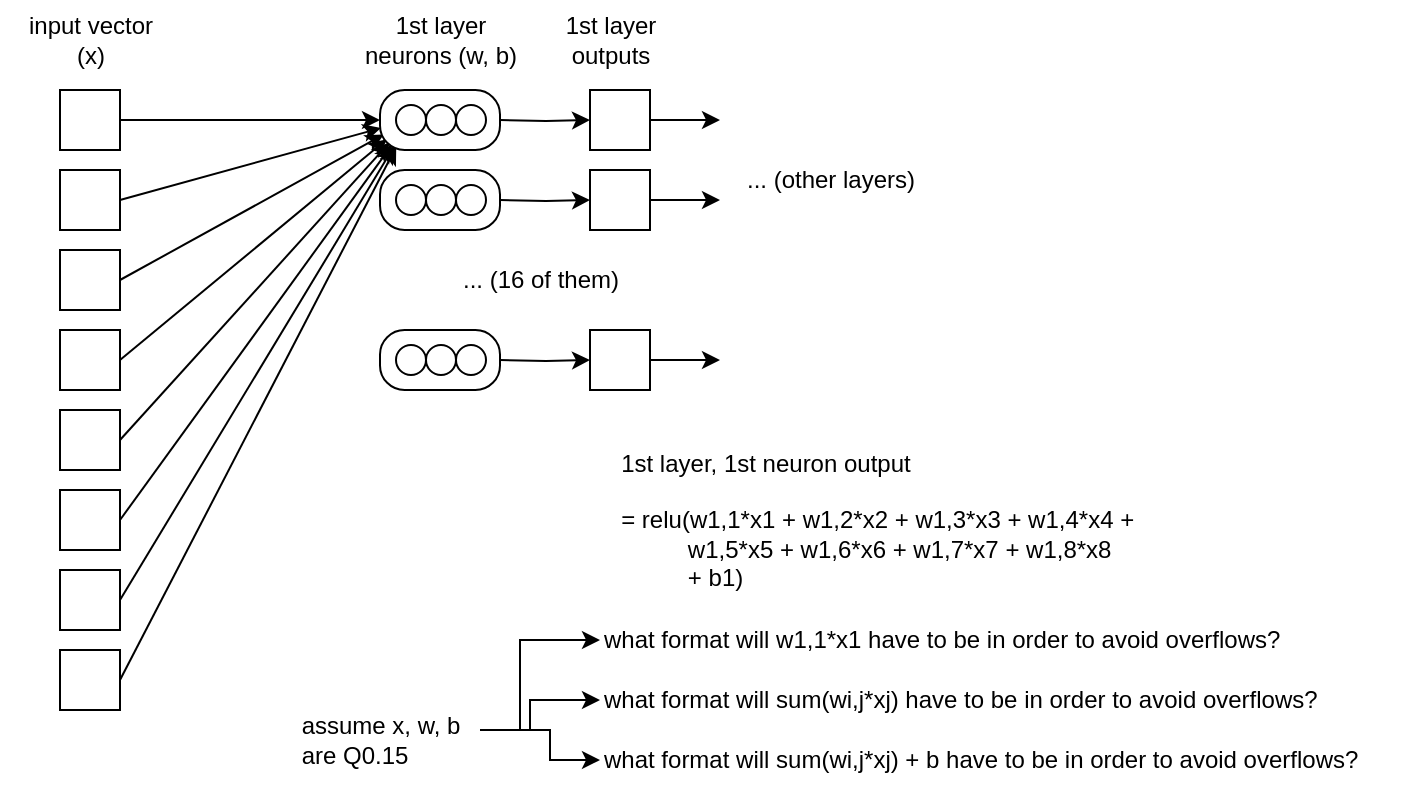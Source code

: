 <mxfile version="22.1.18" type="device" pages="2">
  <diagram name="q1" id="xLVBqxpo6Yhvd9dL6J9N">
    <mxGraphModel dx="1360" dy="843" grid="0" gridSize="10" guides="1" tooltips="1" connect="1" arrows="1" fold="1" page="1" pageScale="1" pageWidth="1100" pageHeight="850" math="0" shadow="0">
      <root>
        <mxCell id="0" />
        <mxCell id="1" parent="0" />
        <mxCell id="NQr3CIc_PuA0LgyqTma1-60" value="" style="edgeStyle=orthogonalEdgeStyle;rounded=0;orthogonalLoop=1;jettySize=auto;html=1;" parent="1" target="NQr3CIc_PuA0LgyqTma1-52" edge="1">
          <mxGeometry relative="1" as="geometry">
            <mxPoint x="470" y="265" as="sourcePoint" />
          </mxGeometry>
        </mxCell>
        <mxCell id="NQr3CIc_PuA0LgyqTma1-42" value="" style="whiteSpace=wrap;html=1;aspect=fixed;" parent="1" vertex="1">
          <mxGeometry x="250" y="250" width="30" height="30" as="geometry" />
        </mxCell>
        <mxCell id="NQr3CIc_PuA0LgyqTma1-43" value="" style="whiteSpace=wrap;html=1;aspect=fixed;" parent="1" vertex="1">
          <mxGeometry x="250" y="290" width="30" height="30" as="geometry" />
        </mxCell>
        <mxCell id="NQr3CIc_PuA0LgyqTma1-44" value="" style="whiteSpace=wrap;html=1;aspect=fixed;" parent="1" vertex="1">
          <mxGeometry x="250" y="330" width="30" height="30" as="geometry" />
        </mxCell>
        <mxCell id="NQr3CIc_PuA0LgyqTma1-45" value="" style="whiteSpace=wrap;html=1;aspect=fixed;" parent="1" vertex="1">
          <mxGeometry x="250" y="370" width="30" height="30" as="geometry" />
        </mxCell>
        <mxCell id="NQr3CIc_PuA0LgyqTma1-46" value="" style="whiteSpace=wrap;html=1;aspect=fixed;" parent="1" vertex="1">
          <mxGeometry x="250" y="410" width="30" height="30" as="geometry" />
        </mxCell>
        <mxCell id="NQr3CIc_PuA0LgyqTma1-47" value="" style="whiteSpace=wrap;html=1;aspect=fixed;" parent="1" vertex="1">
          <mxGeometry x="250" y="450" width="30" height="30" as="geometry" />
        </mxCell>
        <mxCell id="NQr3CIc_PuA0LgyqTma1-48" value="" style="whiteSpace=wrap;html=1;aspect=fixed;" parent="1" vertex="1">
          <mxGeometry x="250" y="490" width="30" height="30" as="geometry" />
        </mxCell>
        <mxCell id="NQr3CIc_PuA0LgyqTma1-49" value="" style="whiteSpace=wrap;html=1;aspect=fixed;" parent="1" vertex="1">
          <mxGeometry x="250" y="530" width="30" height="30" as="geometry" />
        </mxCell>
        <mxCell id="NQr3CIc_PuA0LgyqTma1-50" value="input vector&lt;br&gt;(x)" style="text;html=1;align=center;verticalAlign=middle;resizable=0;points=[];autosize=1;strokeColor=none;fillColor=none;" parent="1" vertex="1">
          <mxGeometry x="220" y="205" width="90" height="40" as="geometry" />
        </mxCell>
        <mxCell id="NQr3CIc_PuA0LgyqTma1-51" value="1st layer&lt;br&gt;neurons (w, b)" style="text;html=1;align=center;verticalAlign=middle;resizable=0;points=[];autosize=1;strokeColor=none;fillColor=none;" parent="1" vertex="1">
          <mxGeometry x="390" y="205" width="100" height="40" as="geometry" />
        </mxCell>
        <mxCell id="NQr3CIc_PuA0LgyqTma1-125" value="" style="edgeStyle=orthogonalEdgeStyle;rounded=0;orthogonalLoop=1;jettySize=auto;html=1;" parent="1" source="NQr3CIc_PuA0LgyqTma1-52" edge="1">
          <mxGeometry relative="1" as="geometry">
            <mxPoint x="580" y="265" as="targetPoint" />
          </mxGeometry>
        </mxCell>
        <mxCell id="NQr3CIc_PuA0LgyqTma1-52" value="" style="whiteSpace=wrap;html=1;aspect=fixed;" parent="1" vertex="1">
          <mxGeometry x="515" y="250" width="30" height="30" as="geometry" />
        </mxCell>
        <mxCell id="NQr3CIc_PuA0LgyqTma1-61" value="1st layer&lt;br&gt;outputs" style="text;html=1;align=center;verticalAlign=middle;resizable=0;points=[];autosize=1;strokeColor=none;fillColor=none;" parent="1" vertex="1">
          <mxGeometry x="490" y="205" width="70" height="40" as="geometry" />
        </mxCell>
        <mxCell id="NQr3CIc_PuA0LgyqTma1-62" value="" style="edgeStyle=orthogonalEdgeStyle;rounded=0;orthogonalLoop=1;jettySize=auto;html=1;" parent="1" target="NQr3CIc_PuA0LgyqTma1-64" edge="1">
          <mxGeometry relative="1" as="geometry">
            <mxPoint x="470" y="305" as="sourcePoint" />
          </mxGeometry>
        </mxCell>
        <mxCell id="NQr3CIc_PuA0LgyqTma1-64" value="" style="whiteSpace=wrap;html=1;aspect=fixed;" parent="1" vertex="1">
          <mxGeometry x="515" y="290" width="30" height="30" as="geometry" />
        </mxCell>
        <mxCell id="NQr3CIc_PuA0LgyqTma1-107" value="" style="endArrow=classic;html=1;rounded=0;exitX=1;exitY=0.5;exitDx=0;exitDy=0;" parent="1" source="NQr3CIc_PuA0LgyqTma1-42" edge="1">
          <mxGeometry width="50" height="50" relative="1" as="geometry">
            <mxPoint x="400" y="340" as="sourcePoint" />
            <mxPoint x="410" y="265" as="targetPoint" />
          </mxGeometry>
        </mxCell>
        <mxCell id="NQr3CIc_PuA0LgyqTma1-108" value="" style="endArrow=classic;html=1;rounded=0;exitX=1;exitY=0.5;exitDx=0;exitDy=0;" parent="1" source="NQr3CIc_PuA0LgyqTma1-43" edge="1">
          <mxGeometry width="50" height="50" relative="1" as="geometry">
            <mxPoint x="290" y="260" as="sourcePoint" />
            <mxPoint x="410.543" y="269.0" as="targetPoint" />
          </mxGeometry>
        </mxCell>
        <mxCell id="NQr3CIc_PuA0LgyqTma1-109" value="" style="endArrow=classic;html=1;rounded=0;exitX=1;exitY=0.5;exitDx=0;exitDy=0;" parent="1" source="NQr3CIc_PuA0LgyqTma1-44" edge="1">
          <mxGeometry width="50" height="50" relative="1" as="geometry">
            <mxPoint x="287" y="300" as="sourcePoint" />
            <mxPoint x="411.875" y="272.263" as="targetPoint" />
          </mxGeometry>
        </mxCell>
        <mxCell id="NQr3CIc_PuA0LgyqTma1-111" value="" style="endArrow=classic;html=1;rounded=0;exitX=1;exitY=0.5;exitDx=0;exitDy=0;" parent="1" source="NQr3CIc_PuA0LgyqTma1-45" edge="1">
          <mxGeometry width="50" height="50" relative="1" as="geometry">
            <mxPoint x="290" y="355" as="sourcePoint" />
            <mxPoint x="413.458" y="274.58" as="targetPoint" />
          </mxGeometry>
        </mxCell>
        <mxCell id="NQr3CIc_PuA0LgyqTma1-113" value="" style="edgeStyle=orthogonalEdgeStyle;rounded=0;orthogonalLoop=1;jettySize=auto;html=1;" parent="1" target="NQr3CIc_PuA0LgyqTma1-115" edge="1">
          <mxGeometry relative="1" as="geometry">
            <mxPoint x="470" y="385" as="sourcePoint" />
          </mxGeometry>
        </mxCell>
        <mxCell id="NQr3CIc_PuA0LgyqTma1-115" value="" style="whiteSpace=wrap;html=1;aspect=fixed;" parent="1" vertex="1">
          <mxGeometry x="515" y="370" width="30" height="30" as="geometry" />
        </mxCell>
        <mxCell id="NQr3CIc_PuA0LgyqTma1-116" value="... (16 of them)" style="text;html=1;align=center;verticalAlign=middle;resizable=0;points=[];autosize=1;strokeColor=none;fillColor=none;" parent="1" vertex="1">
          <mxGeometry x="440" y="330" width="100" height="30" as="geometry" />
        </mxCell>
        <mxCell id="NQr3CIc_PuA0LgyqTma1-117" value="" style="endArrow=classic;html=1;rounded=0;exitX=1;exitY=0.5;exitDx=0;exitDy=0;" parent="1" source="NQr3CIc_PuA0LgyqTma1-46" edge="1">
          <mxGeometry width="50" height="50" relative="1" as="geometry">
            <mxPoint x="290" y="395" as="sourcePoint" />
            <mxPoint x="414.944" y="276.13" as="targetPoint" />
          </mxGeometry>
        </mxCell>
        <mxCell id="NQr3CIc_PuA0LgyqTma1-118" value="" style="endArrow=classic;html=1;rounded=0;exitX=1;exitY=0.5;exitDx=0;exitDy=0;" parent="1" source="NQr3CIc_PuA0LgyqTma1-47" edge="1">
          <mxGeometry width="50" height="50" relative="1" as="geometry">
            <mxPoint x="290" y="435" as="sourcePoint" />
            <mxPoint x="416.213" y="277.157" as="targetPoint" />
          </mxGeometry>
        </mxCell>
        <mxCell id="NQr3CIc_PuA0LgyqTma1-119" value="" style="endArrow=classic;html=1;rounded=0;exitX=1;exitY=0.5;exitDx=0;exitDy=0;" parent="1" source="NQr3CIc_PuA0LgyqTma1-48" edge="1">
          <mxGeometry width="50" height="50" relative="1" as="geometry">
            <mxPoint x="290" y="475" as="sourcePoint" />
            <mxPoint x="417.26" y="277.849" as="targetPoint" />
          </mxGeometry>
        </mxCell>
        <mxCell id="NQr3CIc_PuA0LgyqTma1-120" value="" style="endArrow=classic;html=1;rounded=0;exitX=1;exitY=0.5;exitDx=0;exitDy=0;" parent="1" source="NQr3CIc_PuA0LgyqTma1-49" edge="1">
          <mxGeometry width="50" height="50" relative="1" as="geometry">
            <mxPoint x="290" y="515" as="sourcePoint" />
            <mxPoint x="418.118" y="278.328" as="targetPoint" />
          </mxGeometry>
        </mxCell>
        <mxCell id="NQr3CIc_PuA0LgyqTma1-121" value="&lt;div style=&quot;text-align: left;&quot;&gt;&lt;span style=&quot;background-color: initial;&quot;&gt;1st layer, 1st neuron output&lt;/span&gt;&lt;/div&gt;&lt;div style=&quot;text-align: left;&quot;&gt;&lt;span style=&quot;background-color: initial;&quot;&gt;&lt;br&gt;&lt;/span&gt;&lt;/div&gt;&lt;div style=&quot;text-align: left;&quot;&gt;&lt;span style=&quot;background-color: initial;&quot;&gt;= relu(&lt;/span&gt;w1,1*x1 + w1,2*x2 + w1,3*x3 + w1,4*x4 +&amp;nbsp;&lt;/div&gt;&lt;div style=&quot;text-align: left;&quot;&gt;&amp;nbsp; &amp;nbsp; &amp;nbsp; &amp;nbsp; &amp;nbsp; w1,5*x5 + w1,6*x6 + w1,7*x7 + w1,8*x8&lt;/div&gt;&lt;div style=&quot;text-align: left;&quot;&gt;&amp;nbsp; &amp;nbsp; &amp;nbsp; &amp;nbsp; &amp;nbsp; + b1)&lt;/div&gt;" style="text;html=1;align=center;verticalAlign=middle;resizable=0;points=[];autosize=1;strokeColor=none;fillColor=none;" parent="1" vertex="1">
          <mxGeometry x="520" y="420" width="280" height="90" as="geometry" />
        </mxCell>
        <mxCell id="NQr3CIc_PuA0LgyqTma1-126" value="" style="edgeStyle=orthogonalEdgeStyle;rounded=0;orthogonalLoop=1;jettySize=auto;html=1;" parent="1" source="NQr3CIc_PuA0LgyqTma1-64" edge="1">
          <mxGeometry relative="1" as="geometry">
            <mxPoint x="555" y="275" as="sourcePoint" />
            <mxPoint x="580" y="305" as="targetPoint" />
          </mxGeometry>
        </mxCell>
        <mxCell id="NQr3CIc_PuA0LgyqTma1-127" value="" style="edgeStyle=orthogonalEdgeStyle;rounded=0;orthogonalLoop=1;jettySize=auto;html=1;" parent="1" edge="1">
          <mxGeometry relative="1" as="geometry">
            <mxPoint x="545" y="385" as="sourcePoint" />
            <mxPoint x="580" y="385" as="targetPoint" />
          </mxGeometry>
        </mxCell>
        <mxCell id="NQr3CIc_PuA0LgyqTma1-128" value="... (other layers)" style="text;html=1;align=center;verticalAlign=middle;resizable=0;points=[];autosize=1;strokeColor=none;fillColor=none;" parent="1" vertex="1">
          <mxGeometry x="580" y="280" width="110" height="30" as="geometry" />
        </mxCell>
        <mxCell id="NQr3CIc_PuA0LgyqTma1-132" value="" style="edgeStyle=orthogonalEdgeStyle;rounded=0;orthogonalLoop=1;jettySize=auto;html=1;" parent="1" source="NQr3CIc_PuA0LgyqTma1-129" target="NQr3CIc_PuA0LgyqTma1-131" edge="1">
          <mxGeometry relative="1" as="geometry">
            <Array as="points">
              <mxPoint x="480" y="570" />
              <mxPoint x="480" y="525" />
            </Array>
          </mxGeometry>
        </mxCell>
        <mxCell id="NQr3CIc_PuA0LgyqTma1-129" value="&lt;div style=&quot;text-align: left;&quot;&gt;assume x, w, b&lt;/div&gt;&lt;div style=&quot;text-align: left;&quot;&gt;&lt;span style=&quot;background-color: initial;&quot;&gt;are Q0.15&lt;/span&gt;&lt;/div&gt;" style="text;html=1;align=center;verticalAlign=middle;resizable=0;points=[];autosize=1;strokeColor=none;fillColor=none;" parent="1" vertex="1">
          <mxGeometry x="360" y="555" width="100" height="40" as="geometry" />
        </mxCell>
        <mxCell id="NQr3CIc_PuA0LgyqTma1-131" value="&lt;div style=&quot;&quot;&gt;what format will w1,1*x1 have to be in order to avoid overflows?&lt;/div&gt;" style="text;html=1;align=left;verticalAlign=middle;resizable=0;points=[];autosize=1;strokeColor=none;fillColor=none;" parent="1" vertex="1">
          <mxGeometry x="520" y="510" width="360" height="30" as="geometry" />
        </mxCell>
        <mxCell id="NQr3CIc_PuA0LgyqTma1-133" value="&lt;div style=&quot;&quot;&gt;what format will sum(wi,j*xj) have to be in order to avoid overflows?&lt;br&gt;&lt;/div&gt;" style="text;html=1;align=left;verticalAlign=middle;resizable=0;points=[];autosize=1;strokeColor=none;fillColor=none;" parent="1" vertex="1">
          <mxGeometry x="520" y="540" width="380" height="30" as="geometry" />
        </mxCell>
        <mxCell id="NQr3CIc_PuA0LgyqTma1-134" value="" style="edgeStyle=orthogonalEdgeStyle;rounded=0;orthogonalLoop=1;jettySize=auto;html=1;" parent="1" source="NQr3CIc_PuA0LgyqTma1-129" target="NQr3CIc_PuA0LgyqTma1-133" edge="1">
          <mxGeometry relative="1" as="geometry">
            <mxPoint x="470" y="580" as="sourcePoint" />
            <mxPoint x="505" y="535" as="targetPoint" />
            <Array as="points">
              <mxPoint x="485" y="570" />
              <mxPoint x="485" y="555" />
            </Array>
          </mxGeometry>
        </mxCell>
        <mxCell id="NQr3CIc_PuA0LgyqTma1-135" value="&lt;div style=&quot;&quot;&gt;what format will sum(wi,j*xj) + b have to be in order to avoid overflows?&lt;br&gt;&lt;/div&gt;" style="text;html=1;align=left;verticalAlign=middle;resizable=0;points=[];autosize=1;strokeColor=none;fillColor=none;" parent="1" vertex="1">
          <mxGeometry x="520" y="570" width="400" height="30" as="geometry" />
        </mxCell>
        <mxCell id="NQr3CIc_PuA0LgyqTma1-136" value="" style="edgeStyle=orthogonalEdgeStyle;rounded=0;orthogonalLoop=1;jettySize=auto;html=1;" parent="1" source="NQr3CIc_PuA0LgyqTma1-129" target="NQr3CIc_PuA0LgyqTma1-135" edge="1">
          <mxGeometry relative="1" as="geometry">
            <mxPoint x="470" y="580" as="sourcePoint" />
            <mxPoint x="530" y="565" as="targetPoint" />
            <Array as="points">
              <mxPoint x="495" y="570" />
              <mxPoint x="495" y="585" />
            </Array>
          </mxGeometry>
        </mxCell>
        <mxCell id="7BQaS15EFu2DZrhoo4a9-1" value="" style="rounded=1;whiteSpace=wrap;html=1;arcSize=41;" parent="1" vertex="1">
          <mxGeometry x="410" y="250" width="60" height="30" as="geometry" />
        </mxCell>
        <mxCell id="7BQaS15EFu2DZrhoo4a9-3" value="" style="rounded=1;whiteSpace=wrap;html=1;arcSize=41;" parent="1" vertex="1">
          <mxGeometry x="410" y="290" width="60" height="30" as="geometry" />
        </mxCell>
        <mxCell id="7BQaS15EFu2DZrhoo4a9-4" value="" style="rounded=1;whiteSpace=wrap;html=1;arcSize=41;" parent="1" vertex="1">
          <mxGeometry x="410" y="370" width="60" height="30" as="geometry" />
        </mxCell>
        <mxCell id="7BQaS15EFu2DZrhoo4a9-6" value="" style="ellipse;whiteSpace=wrap;html=1;aspect=fixed;" parent="1" vertex="1">
          <mxGeometry x="418" y="257.5" width="15" height="15" as="geometry" />
        </mxCell>
        <mxCell id="7BQaS15EFu2DZrhoo4a9-7" value="" style="ellipse;whiteSpace=wrap;html=1;aspect=fixed;" parent="1" vertex="1">
          <mxGeometry x="433" y="257.5" width="15" height="15" as="geometry" />
        </mxCell>
        <mxCell id="7BQaS15EFu2DZrhoo4a9-8" value="" style="ellipse;whiteSpace=wrap;html=1;aspect=fixed;" parent="1" vertex="1">
          <mxGeometry x="448" y="257.5" width="15" height="15" as="geometry" />
        </mxCell>
        <mxCell id="7BQaS15EFu2DZrhoo4a9-9" value="" style="ellipse;whiteSpace=wrap;html=1;aspect=fixed;" parent="1" vertex="1">
          <mxGeometry x="418" y="297.5" width="15" height="15" as="geometry" />
        </mxCell>
        <mxCell id="7BQaS15EFu2DZrhoo4a9-10" value="" style="ellipse;whiteSpace=wrap;html=1;aspect=fixed;" parent="1" vertex="1">
          <mxGeometry x="433" y="297.5" width="15" height="15" as="geometry" />
        </mxCell>
        <mxCell id="7BQaS15EFu2DZrhoo4a9-11" value="" style="ellipse;whiteSpace=wrap;html=1;aspect=fixed;" parent="1" vertex="1">
          <mxGeometry x="448" y="297.5" width="15" height="15" as="geometry" />
        </mxCell>
        <mxCell id="7BQaS15EFu2DZrhoo4a9-12" value="" style="ellipse;whiteSpace=wrap;html=1;aspect=fixed;" parent="1" vertex="1">
          <mxGeometry x="418" y="377.5" width="15" height="15" as="geometry" />
        </mxCell>
        <mxCell id="7BQaS15EFu2DZrhoo4a9-13" value="" style="ellipse;whiteSpace=wrap;html=1;aspect=fixed;" parent="1" vertex="1">
          <mxGeometry x="433" y="377.5" width="15" height="15" as="geometry" />
        </mxCell>
        <mxCell id="7BQaS15EFu2DZrhoo4a9-14" value="" style="ellipse;whiteSpace=wrap;html=1;aspect=fixed;" parent="1" vertex="1">
          <mxGeometry x="448" y="377.5" width="15" height="15" as="geometry" />
        </mxCell>
      </root>
    </mxGraphModel>
  </diagram>
  <diagram name="q2" id="axJGNmUU6jmmEzin06YT">
    <mxGraphModel dx="484" dy="307" grid="1" gridSize="10" guides="1" tooltips="1" connect="1" arrows="1" fold="1" page="1" pageScale="1" pageWidth="1100" pageHeight="850" math="0" shadow="0">
      <root>
        <mxCell id="wwhZFjZK1UArD3TWx2FF-0" />
        <mxCell id="wwhZFjZK1UArD3TWx2FF-1" parent="wwhZFjZK1UArD3TWx2FF-0" />
        <mxCell id="6jxnGHSxSj0i_U1W97ei-6" value="" style="rounded=1;whiteSpace=wrap;html=1;" vertex="1" parent="wwhZFjZK1UArD3TWx2FF-1">
          <mxGeometry x="134" y="367" width="310" height="60" as="geometry" />
        </mxCell>
        <mxCell id="6jxnGHSxSj0i_U1W97ei-5" value="" style="rounded=1;whiteSpace=wrap;html=1;" vertex="1" parent="wwhZFjZK1UArD3TWx2FF-1">
          <mxGeometry x="136" y="369" width="310" height="60" as="geometry" />
        </mxCell>
        <mxCell id="6jxnGHSxSj0i_U1W97ei-4" value="" style="rounded=1;whiteSpace=wrap;html=1;" vertex="1" parent="wwhZFjZK1UArD3TWx2FF-1">
          <mxGeometry x="138" y="371" width="310" height="60" as="geometry" />
        </mxCell>
        <mxCell id="c2ykuaBRqRAioNoeGzRU-6" value="" style="rounded=1;whiteSpace=wrap;html=1;" parent="wwhZFjZK1UArD3TWx2FF-1" vertex="1">
          <mxGeometry x="140" y="373" width="310" height="60" as="geometry" />
        </mxCell>
        <mxCell id="wwhZFjZK1UArD3TWx2FF-2" value="" style="edgeStyle=orthogonalEdgeStyle;rounded=0;orthogonalLoop=1;jettySize=auto;html=1;" parent="wwhZFjZK1UArD3TWx2FF-1" source="wwhZFjZK1UArD3TWx2FF-3" target="0Pj5AwXRfMtfnKoRBIHU-14" edge="1">
          <mxGeometry relative="1" as="geometry">
            <mxPoint x="255" y="405" as="targetPoint" />
          </mxGeometry>
        </mxCell>
        <mxCell id="wwhZFjZK1UArD3TWx2FF-3" value="*w" style="ellipse;whiteSpace=wrap;html=1;aspect=fixed;" parent="wwhZFjZK1UArD3TWx2FF-1" vertex="1">
          <mxGeometry x="160" y="390" width="30" height="30" as="geometry" />
        </mxCell>
        <mxCell id="wwhZFjZK1UArD3TWx2FF-4" value="&lt;font style=&quot;font-size: 8px;&quot;&gt;Q0.15&lt;/font&gt;" style="whiteSpace=wrap;html=1;aspect=fixed;" parent="wwhZFjZK1UArD3TWx2FF-1" vertex="1">
          <mxGeometry x="30" y="384" width="30" height="30" as="geometry" />
        </mxCell>
        <mxCell id="wwhZFjZK1UArD3TWx2FF-12" value="input" style="text;html=1;align=center;verticalAlign=middle;resizable=0;points=[];autosize=1;strokeColor=none;fillColor=none;" parent="wwhZFjZK1UArD3TWx2FF-1" vertex="1">
          <mxGeometry x="20" y="354" width="50" height="30" as="geometry" />
        </mxCell>
        <mxCell id="0Pj5AwXRfMtfnKoRBIHU-7" value="&lt;font style=&quot;font-size: 8px;&quot;&gt;Q0.15&lt;/font&gt;" style="whiteSpace=wrap;html=1;aspect=fixed;" parent="wwhZFjZK1UArD3TWx2FF-1" vertex="1">
          <mxGeometry x="32" y="386" width="30" height="30" as="geometry" />
        </mxCell>
        <mxCell id="0Pj5AwXRfMtfnKoRBIHU-8" value="&lt;font style=&quot;font-size: 8px;&quot;&gt;Q0.15&lt;/font&gt;" style="whiteSpace=wrap;html=1;aspect=fixed;" parent="wwhZFjZK1UArD3TWx2FF-1" vertex="1">
          <mxGeometry x="34" y="388" width="30" height="30" as="geometry" />
        </mxCell>
        <mxCell id="c2ykuaBRqRAioNoeGzRU-2" value="" style="edgeStyle=orthogonalEdgeStyle;rounded=0;orthogonalLoop=1;jettySize=auto;html=1;" parent="wwhZFjZK1UArD3TWx2FF-1" source="6jxnGHSxSj0i_U1W97ei-0" target="c2ykuaBRqRAioNoeGzRU-1" edge="1">
          <mxGeometry relative="1" as="geometry" />
        </mxCell>
        <mxCell id="0Pj5AwXRfMtfnKoRBIHU-14" value="Σw*x" style="ellipse;whiteSpace=wrap;html=1;aspect=fixed;" parent="wwhZFjZK1UArD3TWx2FF-1" vertex="1">
          <mxGeometry x="230" y="385" width="40" height="40" as="geometry" />
        </mxCell>
        <mxCell id="c2ykuaBRqRAioNoeGzRU-1" value="+b" style="ellipse;whiteSpace=wrap;html=1;aspect=fixed;" parent="wwhZFjZK1UArD3TWx2FF-1" vertex="1">
          <mxGeometry x="333" y="390" width="30" height="30" as="geometry" />
        </mxCell>
        <mxCell id="c2ykuaBRqRAioNoeGzRU-3" value="&lt;font style=&quot;font-size: 8px;&quot;&gt;Q4.30&lt;/font&gt;" style="text;html=1;align=center;verticalAlign=middle;resizable=0;points=[];autosize=1;strokeColor=none;fillColor=none;rotation=-50;" parent="wwhZFjZK1UArD3TWx2FF-1" vertex="1">
          <mxGeometry x="255" y="374" width="50" height="30" as="geometry" />
        </mxCell>
        <mxCell id="c2ykuaBRqRAioNoeGzRU-4" value="" style="edgeStyle=orthogonalEdgeStyle;rounded=0;orthogonalLoop=1;jettySize=auto;html=1;" parent="wwhZFjZK1UArD3TWx2FF-1" source="6jxnGHSxSj0i_U1W97ei-31" edge="1">
          <mxGeometry relative="1" as="geometry">
            <mxPoint x="443" y="405" as="sourcePoint" />
            <mxPoint x="433" y="405" as="targetPoint" />
          </mxGeometry>
        </mxCell>
        <mxCell id="bmZ5VtaKQ5yiQU39V-g4-0" value="" style="endArrow=none;html=1;rounded=0;" parent="wwhZFjZK1UArD3TWx2FF-1" edge="1">
          <mxGeometry width="50" height="50" relative="1" as="geometry">
            <mxPoint x="211" y="411" as="sourcePoint" />
            <mxPoint x="201" y="401" as="targetPoint" />
          </mxGeometry>
        </mxCell>
        <mxCell id="bmZ5VtaKQ5yiQU39V-g4-1" value="" style="endArrow=none;html=1;rounded=0;" parent="wwhZFjZK1UArD3TWx2FF-1" edge="1">
          <mxGeometry width="50" height="50" relative="1" as="geometry">
            <mxPoint x="214" y="411" as="sourcePoint" />
            <mxPoint x="204" y="401" as="targetPoint" />
          </mxGeometry>
        </mxCell>
        <mxCell id="bmZ5VtaKQ5yiQU39V-g4-2" value="x8" style="text;html=1;align=center;verticalAlign=middle;resizable=0;points=[];autosize=1;strokeColor=none;fillColor=none;" parent="wwhZFjZK1UArD3TWx2FF-1" vertex="1">
          <mxGeometry x="188" y="404" width="40" height="30" as="geometry" />
        </mxCell>
        <mxCell id="bmZ5VtaKQ5yiQU39V-g4-4" value="&lt;font style=&quot;font-size: 8px;&quot;&gt;Q1.30&lt;/font&gt;" style="text;html=1;align=center;verticalAlign=middle;resizable=0;points=[];autosize=1;strokeColor=none;fillColor=none;" parent="wwhZFjZK1UArD3TWx2FF-1" vertex="1">
          <mxGeometry x="181" y="368" width="50" height="30" as="geometry" />
        </mxCell>
        <mxCell id="bmZ5VtaKQ5yiQU39V-g4-5" value="&lt;span style=&quot;font-size: 8px;&quot;&gt;each&lt;/span&gt;" style="text;html=1;align=center;verticalAlign=middle;resizable=0;points=[];autosize=1;strokeColor=none;fillColor=none;" parent="wwhZFjZK1UArD3TWx2FF-1" vertex="1">
          <mxGeometry x="186" y="378" width="40" height="30" as="geometry" />
        </mxCell>
        <mxCell id="bmZ5VtaKQ5yiQU39V-g4-7" value="" style="html=1;shadow=0;dashed=0;align=center;verticalAlign=middle;shape=mxgraph.arrows2.arrow;dy=0;dx=30;notch=10;" parent="wwhZFjZK1UArD3TWx2FF-1" vertex="1">
          <mxGeometry x="82" y="385" width="40" height="34" as="geometry" />
        </mxCell>
        <mxCell id="bmZ5VtaKQ5yiQU39V-g4-8" value="x16 neurons in layer 1" style="text;html=1;align=center;verticalAlign=middle;resizable=0;points=[];autosize=1;strokeColor=none;fillColor=none;" parent="wwhZFjZK1UArD3TWx2FF-1" vertex="1">
          <mxGeometry x="219" y="337" width="140" height="30" as="geometry" />
        </mxCell>
        <mxCell id="JflHCGFxVeOolv2PjYiT-0" value="&lt;font style=&quot;font-size: 8px;&quot;&gt;Q0.15&lt;br&gt;each&lt;br&gt;&lt;/font&gt;" style="whiteSpace=wrap;html=1;aspect=fixed;" vertex="1" parent="wwhZFjZK1UArD3TWx2FF-1">
          <mxGeometry x="36" y="390" width="30" height="30" as="geometry" />
        </mxCell>
        <mxCell id="JflHCGFxVeOolv2PjYiT-9" value="x8&lt;br&gt;elements" style="text;html=1;align=center;verticalAlign=middle;resizable=0;points=[];autosize=1;strokeColor=none;fillColor=none;" vertex="1" parent="wwhZFjZK1UArD3TWx2FF-1">
          <mxGeometry x="12" y="416" width="70" height="40" as="geometry" />
        </mxCell>
        <mxCell id="6jxnGHSxSj0i_U1W97ei-1" value="" style="edgeStyle=orthogonalEdgeStyle;rounded=0;orthogonalLoop=1;jettySize=auto;html=1;" edge="1" parent="wwhZFjZK1UArD3TWx2FF-1" source="0Pj5AwXRfMtfnKoRBIHU-14" target="6jxnGHSxSj0i_U1W97ei-0">
          <mxGeometry relative="1" as="geometry">
            <mxPoint x="270" y="405" as="sourcePoint" />
            <mxPoint x="368" y="405" as="targetPoint" />
            <Array as="points">
              <mxPoint x="280" y="405" />
              <mxPoint x="280" y="405" />
            </Array>
          </mxGeometry>
        </mxCell>
        <mxCell id="6jxnGHSxSj0i_U1W97ei-0" value="&amp;gt;&amp;gt;" style="ellipse;whiteSpace=wrap;html=1;aspect=fixed;" vertex="1" parent="wwhZFjZK1UArD3TWx2FF-1">
          <mxGeometry x="287" y="390" width="30" height="30" as="geometry" />
        </mxCell>
        <mxCell id="6jxnGHSxSj0i_U1W97ei-2" value="&lt;font style=&quot;font-size: 8px;&quot;&gt;Q4.15&lt;/font&gt;" style="text;html=1;align=center;verticalAlign=middle;resizable=0;points=[];autosize=1;strokeColor=none;fillColor=none;rotation=-50;" vertex="1" parent="wwhZFjZK1UArD3TWx2FF-1">
          <mxGeometry x="300" y="374" width="50" height="30" as="geometry" />
        </mxCell>
        <mxCell id="6jxnGHSxSj0i_U1W97ei-3" value="&lt;font style=&quot;font-size: 8px;&quot;&gt;Q5.15&lt;/font&gt;" style="text;html=1;align=center;verticalAlign=middle;resizable=0;points=[];autosize=1;strokeColor=none;fillColor=none;rotation=310;" vertex="1" parent="wwhZFjZK1UArD3TWx2FF-1">
          <mxGeometry x="345" y="374" width="50" height="30" as="geometry" />
        </mxCell>
        <mxCell id="6jxnGHSxSj0i_U1W97ei-9" value="" style="rounded=1;whiteSpace=wrap;html=1;" vertex="1" parent="wwhZFjZK1UArD3TWx2FF-1">
          <mxGeometry x="514" y="367" width="310" height="60" as="geometry" />
        </mxCell>
        <mxCell id="6jxnGHSxSj0i_U1W97ei-10" value="" style="rounded=1;whiteSpace=wrap;html=1;" vertex="1" parent="wwhZFjZK1UArD3TWx2FF-1">
          <mxGeometry x="516" y="369" width="310" height="60" as="geometry" />
        </mxCell>
        <mxCell id="6jxnGHSxSj0i_U1W97ei-11" value="" style="rounded=1;whiteSpace=wrap;html=1;" vertex="1" parent="wwhZFjZK1UArD3TWx2FF-1">
          <mxGeometry x="518" y="371" width="310" height="60" as="geometry" />
        </mxCell>
        <mxCell id="6jxnGHSxSj0i_U1W97ei-12" value="" style="rounded=1;whiteSpace=wrap;html=1;" vertex="1" parent="wwhZFjZK1UArD3TWx2FF-1">
          <mxGeometry x="520" y="373" width="310" height="60" as="geometry" />
        </mxCell>
        <mxCell id="6jxnGHSxSj0i_U1W97ei-13" value="" style="edgeStyle=orthogonalEdgeStyle;rounded=0;orthogonalLoop=1;jettySize=auto;html=1;" edge="1" parent="wwhZFjZK1UArD3TWx2FF-1" source="6jxnGHSxSj0i_U1W97ei-14" target="6jxnGHSxSj0i_U1W97ei-44">
          <mxGeometry relative="1" as="geometry">
            <mxPoint x="610" y="405" as="targetPoint" />
          </mxGeometry>
        </mxCell>
        <mxCell id="6jxnGHSxSj0i_U1W97ei-14" value="*w" style="ellipse;whiteSpace=wrap;html=1;aspect=fixed;" vertex="1" parent="wwhZFjZK1UArD3TWx2FF-1">
          <mxGeometry x="540" y="390" width="30" height="30" as="geometry" />
        </mxCell>
        <mxCell id="6jxnGHSxSj0i_U1W97ei-20" value="" style="endArrow=none;html=1;rounded=0;" edge="1" parent="wwhZFjZK1UArD3TWx2FF-1">
          <mxGeometry width="50" height="50" relative="1" as="geometry">
            <mxPoint x="591" y="411" as="sourcePoint" />
            <mxPoint x="581" y="401" as="targetPoint" />
          </mxGeometry>
        </mxCell>
        <mxCell id="6jxnGHSxSj0i_U1W97ei-21" value="" style="endArrow=none;html=1;rounded=0;" edge="1" parent="wwhZFjZK1UArD3TWx2FF-1">
          <mxGeometry width="50" height="50" relative="1" as="geometry">
            <mxPoint x="594" y="411" as="sourcePoint" />
            <mxPoint x="584" y="401" as="targetPoint" />
          </mxGeometry>
        </mxCell>
        <mxCell id="6jxnGHSxSj0i_U1W97ei-22" value="x16" style="text;html=1;align=center;verticalAlign=middle;resizable=0;points=[];autosize=1;strokeColor=none;fillColor=none;" vertex="1" parent="wwhZFjZK1UArD3TWx2FF-1">
          <mxGeometry x="568" y="404" width="40" height="30" as="geometry" />
        </mxCell>
        <mxCell id="6jxnGHSxSj0i_U1W97ei-23" value="&lt;font style=&quot;font-size: 8px;&quot;&gt;Q6.30&lt;/font&gt;" style="text;html=1;align=center;verticalAlign=middle;resizable=0;points=[];autosize=1;strokeColor=none;fillColor=none;" vertex="1" parent="wwhZFjZK1UArD3TWx2FF-1">
          <mxGeometry x="561" y="368" width="50" height="30" as="geometry" />
        </mxCell>
        <mxCell id="6jxnGHSxSj0i_U1W97ei-24" value="&lt;span style=&quot;font-size: 8px;&quot;&gt;each&lt;/span&gt;" style="text;html=1;align=center;verticalAlign=middle;resizable=0;points=[];autosize=1;strokeColor=none;fillColor=none;" vertex="1" parent="wwhZFjZK1UArD3TWx2FF-1">
          <mxGeometry x="566" y="378" width="40" height="30" as="geometry" />
        </mxCell>
        <mxCell id="6jxnGHSxSj0i_U1W97ei-25" value="" style="html=1;shadow=0;dashed=0;align=center;verticalAlign=middle;shape=mxgraph.arrows2.arrow;dy=0;dx=30;notch=10;" vertex="1" parent="wwhZFjZK1UArD3TWx2FF-1">
          <mxGeometry x="462" y="385" width="40" height="34" as="geometry" />
        </mxCell>
        <mxCell id="6jxnGHSxSj0i_U1W97ei-26" value="x32 neurons in layer 2" style="text;html=1;align=center;verticalAlign=middle;resizable=0;points=[];autosize=1;strokeColor=none;fillColor=none;" vertex="1" parent="wwhZFjZK1UArD3TWx2FF-1">
          <mxGeometry x="599" y="337" width="140" height="30" as="geometry" />
        </mxCell>
        <mxCell id="6jxnGHSxSj0i_U1W97ei-32" value="" style="edgeStyle=orthogonalEdgeStyle;rounded=0;orthogonalLoop=1;jettySize=auto;html=1;" edge="1" parent="wwhZFjZK1UArD3TWx2FF-1" source="c2ykuaBRqRAioNoeGzRU-1" target="6jxnGHSxSj0i_U1W97ei-31">
          <mxGeometry relative="1" as="geometry">
            <mxPoint x="363" y="405" as="sourcePoint" />
            <mxPoint x="433" y="405" as="targetPoint" />
            <Array as="points">
              <mxPoint x="370" y="405" />
              <mxPoint x="370" y="405" />
            </Array>
          </mxGeometry>
        </mxCell>
        <mxCell id="6jxnGHSxSj0i_U1W97ei-31" value="relu" style="ellipse;whiteSpace=wrap;html=1;aspect=fixed;" vertex="1" parent="wwhZFjZK1UArD3TWx2FF-1">
          <mxGeometry x="380" y="390" width="30" height="30" as="geometry" />
        </mxCell>
        <mxCell id="6jxnGHSxSj0i_U1W97ei-34" value="&lt;font style=&quot;font-size: 8px;&quot;&gt;Q5.15&lt;/font&gt;" style="text;html=1;align=center;verticalAlign=middle;resizable=0;points=[];autosize=1;strokeColor=none;fillColor=none;rotation=310;" vertex="1" parent="wwhZFjZK1UArD3TWx2FF-1">
          <mxGeometry x="395" y="374" width="50" height="30" as="geometry" />
        </mxCell>
        <mxCell id="6jxnGHSxSj0i_U1W97ei-43" value="" style="edgeStyle=orthogonalEdgeStyle;rounded=0;orthogonalLoop=1;jettySize=auto;html=1;" edge="1" parent="wwhZFjZK1UArD3TWx2FF-1" source="6jxnGHSxSj0i_U1W97ei-49" target="6jxnGHSxSj0i_U1W97ei-45">
          <mxGeometry relative="1" as="geometry" />
        </mxCell>
        <mxCell id="6jxnGHSxSj0i_U1W97ei-44" value="Σw*x" style="ellipse;whiteSpace=wrap;html=1;aspect=fixed;" vertex="1" parent="wwhZFjZK1UArD3TWx2FF-1">
          <mxGeometry x="610" y="385" width="40" height="40" as="geometry" />
        </mxCell>
        <mxCell id="6jxnGHSxSj0i_U1W97ei-45" value="+b" style="ellipse;whiteSpace=wrap;html=1;aspect=fixed;" vertex="1" parent="wwhZFjZK1UArD3TWx2FF-1">
          <mxGeometry x="713" y="390" width="30" height="30" as="geometry" />
        </mxCell>
        <mxCell id="6jxnGHSxSj0i_U1W97ei-46" value="&lt;font style=&quot;font-size: 8px;&quot;&gt;Q10.30&lt;/font&gt;" style="text;html=1;align=center;verticalAlign=middle;resizable=0;points=[];autosize=1;strokeColor=none;fillColor=none;rotation=-50;" vertex="1" parent="wwhZFjZK1UArD3TWx2FF-1">
          <mxGeometry x="635" y="374" width="50" height="30" as="geometry" />
        </mxCell>
        <mxCell id="6jxnGHSxSj0i_U1W97ei-47" value="" style="edgeStyle=orthogonalEdgeStyle;rounded=0;orthogonalLoop=1;jettySize=auto;html=1;" edge="1" parent="wwhZFjZK1UArD3TWx2FF-1" source="6jxnGHSxSj0i_U1W97ei-53">
          <mxGeometry relative="1" as="geometry">
            <mxPoint x="823" y="405" as="sourcePoint" />
            <mxPoint x="813" y="405" as="targetPoint" />
          </mxGeometry>
        </mxCell>
        <mxCell id="6jxnGHSxSj0i_U1W97ei-48" value="" style="edgeStyle=orthogonalEdgeStyle;rounded=0;orthogonalLoop=1;jettySize=auto;html=1;" edge="1" parent="wwhZFjZK1UArD3TWx2FF-1" source="6jxnGHSxSj0i_U1W97ei-44" target="6jxnGHSxSj0i_U1W97ei-49">
          <mxGeometry relative="1" as="geometry">
            <mxPoint x="650" y="405" as="sourcePoint" />
            <mxPoint x="748" y="405" as="targetPoint" />
            <Array as="points">
              <mxPoint x="660" y="405" />
              <mxPoint x="660" y="405" />
            </Array>
          </mxGeometry>
        </mxCell>
        <mxCell id="6jxnGHSxSj0i_U1W97ei-49" value="&amp;gt;&amp;gt;" style="ellipse;whiteSpace=wrap;html=1;aspect=fixed;" vertex="1" parent="wwhZFjZK1UArD3TWx2FF-1">
          <mxGeometry x="667" y="390" width="30" height="30" as="geometry" />
        </mxCell>
        <mxCell id="6jxnGHSxSj0i_U1W97ei-50" value="&lt;font style=&quot;font-size: 8px;&quot;&gt;Q10.15&lt;/font&gt;" style="text;html=1;align=center;verticalAlign=middle;resizable=0;points=[];autosize=1;strokeColor=none;fillColor=none;rotation=-50;" vertex="1" parent="wwhZFjZK1UArD3TWx2FF-1">
          <mxGeometry x="680" y="374" width="50" height="30" as="geometry" />
        </mxCell>
        <mxCell id="6jxnGHSxSj0i_U1W97ei-51" value="&lt;font style=&quot;font-size: 8px;&quot;&gt;Q11.15&lt;/font&gt;" style="text;html=1;align=center;verticalAlign=middle;resizable=0;points=[];autosize=1;strokeColor=none;fillColor=none;rotation=310;" vertex="1" parent="wwhZFjZK1UArD3TWx2FF-1">
          <mxGeometry x="725" y="374" width="50" height="30" as="geometry" />
        </mxCell>
        <mxCell id="6jxnGHSxSj0i_U1W97ei-52" value="" style="edgeStyle=orthogonalEdgeStyle;rounded=0;orthogonalLoop=1;jettySize=auto;html=1;" edge="1" parent="wwhZFjZK1UArD3TWx2FF-1" source="6jxnGHSxSj0i_U1W97ei-45" target="6jxnGHSxSj0i_U1W97ei-53">
          <mxGeometry relative="1" as="geometry">
            <mxPoint x="743" y="405" as="sourcePoint" />
            <mxPoint x="813" y="405" as="targetPoint" />
            <Array as="points">
              <mxPoint x="750" y="405" />
              <mxPoint x="750" y="405" />
            </Array>
          </mxGeometry>
        </mxCell>
        <mxCell id="6jxnGHSxSj0i_U1W97ei-53" value="relu" style="ellipse;whiteSpace=wrap;html=1;aspect=fixed;" vertex="1" parent="wwhZFjZK1UArD3TWx2FF-1">
          <mxGeometry x="760" y="390" width="30" height="30" as="geometry" />
        </mxCell>
        <mxCell id="6jxnGHSxSj0i_U1W97ei-54" value="&lt;font style=&quot;font-size: 8px;&quot;&gt;Q11.15&lt;/font&gt;" style="text;html=1;align=center;verticalAlign=middle;resizable=0;points=[];autosize=1;strokeColor=none;fillColor=none;rotation=310;" vertex="1" parent="wwhZFjZK1UArD3TWx2FF-1">
          <mxGeometry x="775" y="374" width="50" height="30" as="geometry" />
        </mxCell>
        <mxCell id="6jxnGHSxSj0i_U1W97ei-55" value="" style="rounded=1;whiteSpace=wrap;html=1;" vertex="1" parent="wwhZFjZK1UArD3TWx2FF-1">
          <mxGeometry x="514" y="476" width="310" height="60" as="geometry" />
        </mxCell>
        <mxCell id="6jxnGHSxSj0i_U1W97ei-56" value="" style="rounded=1;whiteSpace=wrap;html=1;" vertex="1" parent="wwhZFjZK1UArD3TWx2FF-1">
          <mxGeometry x="516" y="478" width="310" height="60" as="geometry" />
        </mxCell>
        <mxCell id="6jxnGHSxSj0i_U1W97ei-57" value="" style="rounded=1;whiteSpace=wrap;html=1;" vertex="1" parent="wwhZFjZK1UArD3TWx2FF-1">
          <mxGeometry x="518" y="480" width="310" height="60" as="geometry" />
        </mxCell>
        <mxCell id="6jxnGHSxSj0i_U1W97ei-58" value="" style="rounded=1;whiteSpace=wrap;html=1;" vertex="1" parent="wwhZFjZK1UArD3TWx2FF-1">
          <mxGeometry x="520" y="482" width="310" height="60" as="geometry" />
        </mxCell>
        <mxCell id="6jxnGHSxSj0i_U1W97ei-59" value="" style="edgeStyle=orthogonalEdgeStyle;rounded=0;orthogonalLoop=1;jettySize=auto;html=1;" edge="1" parent="wwhZFjZK1UArD3TWx2FF-1" source="6jxnGHSxSj0i_U1W97ei-60" target="6jxnGHSxSj0i_U1W97ei-69">
          <mxGeometry relative="1" as="geometry">
            <mxPoint x="610" y="455" as="targetPoint" />
          </mxGeometry>
        </mxCell>
        <mxCell id="6jxnGHSxSj0i_U1W97ei-60" value="*w" style="ellipse;whiteSpace=wrap;html=1;aspect=fixed;" vertex="1" parent="wwhZFjZK1UArD3TWx2FF-1">
          <mxGeometry x="785" y="500" width="30" height="30" as="geometry" />
        </mxCell>
        <mxCell id="6jxnGHSxSj0i_U1W97ei-61" value="" style="endArrow=none;html=1;rounded=0;" edge="1" parent="wwhZFjZK1UArD3TWx2FF-1">
          <mxGeometry width="50" height="50" relative="1" as="geometry">
            <mxPoint x="777" y="521" as="sourcePoint" />
            <mxPoint x="767" y="511" as="targetPoint" />
          </mxGeometry>
        </mxCell>
        <mxCell id="6jxnGHSxSj0i_U1W97ei-62" value="" style="endArrow=none;html=1;rounded=0;" edge="1" parent="wwhZFjZK1UArD3TWx2FF-1">
          <mxGeometry width="50" height="50" relative="1" as="geometry">
            <mxPoint x="780" y="521" as="sourcePoint" />
            <mxPoint x="770" y="511" as="targetPoint" />
          </mxGeometry>
        </mxCell>
        <mxCell id="6jxnGHSxSj0i_U1W97ei-63" value="x32" style="text;html=1;align=center;verticalAlign=middle;resizable=0;points=[];autosize=1;strokeColor=none;fillColor=none;" vertex="1" parent="wwhZFjZK1UArD3TWx2FF-1">
          <mxGeometry x="755" y="520" width="40" height="30" as="geometry" />
        </mxCell>
        <mxCell id="6jxnGHSxSj0i_U1W97ei-64" value="&lt;font style=&quot;font-size: 8px;&quot;&gt;Q12.30&lt;/font&gt;" style="text;html=1;align=center;verticalAlign=middle;resizable=0;points=[];autosize=1;strokeColor=none;fillColor=none;" vertex="1" parent="wwhZFjZK1UArD3TWx2FF-1">
          <mxGeometry x="744" y="478" width="50" height="30" as="geometry" />
        </mxCell>
        <mxCell id="6jxnGHSxSj0i_U1W97ei-65" value="&lt;span style=&quot;font-size: 8px;&quot;&gt;each&lt;/span&gt;" style="text;html=1;align=center;verticalAlign=middle;resizable=0;points=[];autosize=1;strokeColor=none;fillColor=none;" vertex="1" parent="wwhZFjZK1UArD3TWx2FF-1">
          <mxGeometry x="749" y="488" width="40" height="30" as="geometry" />
        </mxCell>
        <mxCell id="6jxnGHSxSj0i_U1W97ei-66" value="" style="html=1;shadow=0;dashed=0;align=center;verticalAlign=middle;shape=mxgraph.arrows2.arrow;dy=0;dx=30;notch=10;" vertex="1" parent="wwhZFjZK1UArD3TWx2FF-1">
          <mxGeometry x="842" y="385" width="40" height="34" as="geometry" />
        </mxCell>
        <mxCell id="6jxnGHSxSj0i_U1W97ei-67" value="x20 neurons in layer 3" style="text;html=1;align=center;verticalAlign=middle;resizable=0;points=[];autosize=1;strokeColor=none;fillColor=none;" vertex="1" parent="wwhZFjZK1UArD3TWx2FF-1">
          <mxGeometry x="599" y="447" width="140" height="30" as="geometry" />
        </mxCell>
        <mxCell id="6jxnGHSxSj0i_U1W97ei-68" value="" style="edgeStyle=orthogonalEdgeStyle;rounded=0;orthogonalLoop=1;jettySize=auto;html=1;" edge="1" parent="wwhZFjZK1UArD3TWx2FF-1" source="6jxnGHSxSj0i_U1W97ei-74" target="6jxnGHSxSj0i_U1W97ei-70">
          <mxGeometry relative="1" as="geometry" />
        </mxCell>
        <mxCell id="6jxnGHSxSj0i_U1W97ei-69" value="Σw*x" style="ellipse;whiteSpace=wrap;html=1;aspect=fixed;" vertex="1" parent="wwhZFjZK1UArD3TWx2FF-1">
          <mxGeometry x="713" y="495" width="40" height="40" as="geometry" />
        </mxCell>
        <mxCell id="6jxnGHSxSj0i_U1W97ei-70" value="+b" style="ellipse;whiteSpace=wrap;html=1;aspect=fixed;" vertex="1" parent="wwhZFjZK1UArD3TWx2FF-1">
          <mxGeometry x="615" y="500" width="30" height="30" as="geometry" />
        </mxCell>
        <mxCell id="6jxnGHSxSj0i_U1W97ei-71" value="&lt;font style=&quot;font-size: 8px;&quot;&gt;Q17.30&lt;/font&gt;" style="text;html=1;align=center;verticalAlign=middle;resizable=0;points=[];autosize=1;strokeColor=none;fillColor=none;rotation=50;" vertex="1" parent="wwhZFjZK1UArD3TWx2FF-1">
          <mxGeometry x="677" y="483" width="50" height="30" as="geometry" />
        </mxCell>
        <mxCell id="6jxnGHSxSj0i_U1W97ei-72" value="" style="edgeStyle=orthogonalEdgeStyle;rounded=0;orthogonalLoop=1;jettySize=auto;html=1;" edge="1" parent="wwhZFjZK1UArD3TWx2FF-1" source="6jxnGHSxSj0i_U1W97ei-78">
          <mxGeometry relative="1" as="geometry">
            <mxPoint x="823" y="455" as="sourcePoint" />
            <mxPoint x="540" y="515" as="targetPoint" />
          </mxGeometry>
        </mxCell>
        <mxCell id="6jxnGHSxSj0i_U1W97ei-73" value="" style="edgeStyle=orthogonalEdgeStyle;rounded=0;orthogonalLoop=1;jettySize=auto;html=1;" edge="1" parent="wwhZFjZK1UArD3TWx2FF-1" source="6jxnGHSxSj0i_U1W97ei-69" target="6jxnGHSxSj0i_U1W97ei-74">
          <mxGeometry relative="1" as="geometry">
            <mxPoint x="650" y="455" as="sourcePoint" />
            <mxPoint x="748" y="455" as="targetPoint" />
            <Array as="points">
              <mxPoint x="710" y="515" />
              <mxPoint x="710" y="515" />
            </Array>
          </mxGeometry>
        </mxCell>
        <mxCell id="6jxnGHSxSj0i_U1W97ei-74" value="&amp;gt;&amp;gt;" style="ellipse;whiteSpace=wrap;html=1;aspect=fixed;" vertex="1" parent="wwhZFjZK1UArD3TWx2FF-1">
          <mxGeometry x="667" y="500" width="30" height="30" as="geometry" />
        </mxCell>
        <mxCell id="6jxnGHSxSj0i_U1W97ei-77" value="" style="edgeStyle=orthogonalEdgeStyle;rounded=0;orthogonalLoop=1;jettySize=auto;html=1;" edge="1" parent="wwhZFjZK1UArD3TWx2FF-1" source="6jxnGHSxSj0i_U1W97ei-70" target="6jxnGHSxSj0i_U1W97ei-78">
          <mxGeometry relative="1" as="geometry">
            <mxPoint x="743" y="455" as="sourcePoint" />
            <mxPoint x="813" y="455" as="targetPoint" />
            <Array as="points">
              <mxPoint x="600" y="515" />
              <mxPoint x="600" y="515" />
            </Array>
          </mxGeometry>
        </mxCell>
        <mxCell id="6jxnGHSxSj0i_U1W97ei-78" value="relu" style="ellipse;whiteSpace=wrap;html=1;aspect=fixed;" vertex="1" parent="wwhZFjZK1UArD3TWx2FF-1">
          <mxGeometry x="561" y="500" width="30" height="30" as="geometry" />
        </mxCell>
        <mxCell id="6jxnGHSxSj0i_U1W97ei-81" value="&lt;font style=&quot;font-size: 8px;&quot;&gt;Q17.15&lt;/font&gt;" style="text;html=1;align=center;verticalAlign=middle;resizable=0;points=[];autosize=1;strokeColor=none;fillColor=none;rotation=50;" vertex="1" parent="wwhZFjZK1UArD3TWx2FF-1">
          <mxGeometry x="632" y="483" width="50" height="30" as="geometry" />
        </mxCell>
        <mxCell id="6jxnGHSxSj0i_U1W97ei-82" value="&lt;font style=&quot;font-size: 8px;&quot;&gt;Q18.15&lt;/font&gt;" style="text;html=1;align=center;verticalAlign=middle;resizable=0;points=[];autosize=1;strokeColor=none;fillColor=none;rotation=50;" vertex="1" parent="wwhZFjZK1UArD3TWx2FF-1">
          <mxGeometry x="579" y="483" width="50" height="30" as="geometry" />
        </mxCell>
        <mxCell id="6jxnGHSxSj0i_U1W97ei-83" value="" style="html=1;shadow=0;dashed=0;align=center;verticalAlign=middle;shape=mxgraph.arrows2.arrow;dy=0;dx=30;notch=10;direction=south;" vertex="1" parent="wwhZFjZK1UArD3TWx2FF-1">
          <mxGeometry x="892" y="440" width="34" height="40" as="geometry" />
        </mxCell>
        <mxCell id="6jxnGHSxSj0i_U1W97ei-84" value="" style="html=1;shadow=0;dashed=0;align=center;verticalAlign=middle;shape=mxgraph.arrows2.arrow;dy=0;dx=30;notch=10;direction=west;" vertex="1" parent="wwhZFjZK1UArD3TWx2FF-1">
          <mxGeometry x="842" y="495" width="40" height="34" as="geometry" />
        </mxCell>
        <mxCell id="6jxnGHSxSj0i_U1W97ei-85" value="" style="html=1;shadow=0;dashed=0;align=center;verticalAlign=middle;shape=mxgraph.arrows2.arrow;dy=0;dx=30;notch=10;direction=south;rotation=-30;" vertex="1" parent="wwhZFjZK1UArD3TWx2FF-1">
          <mxGeometry x="882" y="402" width="34" height="40" as="geometry" />
        </mxCell>
        <mxCell id="6jxnGHSxSj0i_U1W97ei-87" value="" style="html=1;shadow=0;dashed=0;align=center;verticalAlign=middle;shape=mxgraph.arrows2.arrow;dy=0;dx=30;notch=10;direction=west;rotation=-60;" vertex="1" parent="wwhZFjZK1UArD3TWx2FF-1">
          <mxGeometry x="879" y="486" width="40" height="34" as="geometry" />
        </mxCell>
        <mxCell id="6jxnGHSxSj0i_U1W97ei-88" value="" style="html=1;shadow=0;dashed=0;align=center;verticalAlign=middle;shape=mxgraph.arrows2.arrow;dy=0;dx=30;notch=10;direction=west;" vertex="1" parent="wwhZFjZK1UArD3TWx2FF-1">
          <mxGeometry x="462" y="495" width="40" height="34" as="geometry" />
        </mxCell>
        <mxCell id="6jxnGHSxSj0i_U1W97ei-92" value="" style="rounded=1;whiteSpace=wrap;html=1;" vertex="1" parent="wwhZFjZK1UArD3TWx2FF-1">
          <mxGeometry x="200" y="482" width="250" height="60" as="geometry" />
        </mxCell>
        <mxCell id="6jxnGHSxSj0i_U1W97ei-93" value="" style="edgeStyle=orthogonalEdgeStyle;rounded=0;orthogonalLoop=1;jettySize=auto;html=1;" edge="1" parent="wwhZFjZK1UArD3TWx2FF-1" source="6jxnGHSxSj0i_U1W97ei-94" target="6jxnGHSxSj0i_U1W97ei-101">
          <mxGeometry relative="1" as="geometry">
            <mxPoint x="230" y="455" as="targetPoint" />
          </mxGeometry>
        </mxCell>
        <mxCell id="6jxnGHSxSj0i_U1W97ei-94" value="*w" style="ellipse;whiteSpace=wrap;html=1;aspect=fixed;" vertex="1" parent="wwhZFjZK1UArD3TWx2FF-1">
          <mxGeometry x="405" y="500" width="30" height="30" as="geometry" />
        </mxCell>
        <mxCell id="6jxnGHSxSj0i_U1W97ei-95" value="" style="endArrow=none;html=1;rounded=0;" edge="1" parent="wwhZFjZK1UArD3TWx2FF-1">
          <mxGeometry width="50" height="50" relative="1" as="geometry">
            <mxPoint x="397" y="521" as="sourcePoint" />
            <mxPoint x="387" y="511" as="targetPoint" />
          </mxGeometry>
        </mxCell>
        <mxCell id="6jxnGHSxSj0i_U1W97ei-96" value="" style="endArrow=none;html=1;rounded=0;" edge="1" parent="wwhZFjZK1UArD3TWx2FF-1">
          <mxGeometry width="50" height="50" relative="1" as="geometry">
            <mxPoint x="400" y="521" as="sourcePoint" />
            <mxPoint x="390" y="511" as="targetPoint" />
          </mxGeometry>
        </mxCell>
        <mxCell id="6jxnGHSxSj0i_U1W97ei-97" value="x20" style="text;html=1;align=center;verticalAlign=middle;resizable=0;points=[];autosize=1;strokeColor=none;fillColor=none;" vertex="1" parent="wwhZFjZK1UArD3TWx2FF-1">
          <mxGeometry x="375" y="520" width="40" height="30" as="geometry" />
        </mxCell>
        <mxCell id="6jxnGHSxSj0i_U1W97ei-98" value="&lt;font style=&quot;font-size: 8px;&quot;&gt;Q19.30&lt;/font&gt;" style="text;html=1;align=center;verticalAlign=middle;resizable=0;points=[];autosize=1;strokeColor=none;fillColor=none;" vertex="1" parent="wwhZFjZK1UArD3TWx2FF-1">
          <mxGeometry x="364" y="478" width="50" height="30" as="geometry" />
        </mxCell>
        <mxCell id="6jxnGHSxSj0i_U1W97ei-99" value="&lt;span style=&quot;font-size: 8px;&quot;&gt;each&lt;/span&gt;" style="text;html=1;align=center;verticalAlign=middle;resizable=0;points=[];autosize=1;strokeColor=none;fillColor=none;" vertex="1" parent="wwhZFjZK1UArD3TWx2FF-1">
          <mxGeometry x="369" y="488" width="40" height="30" as="geometry" />
        </mxCell>
        <mxCell id="6jxnGHSxSj0i_U1W97ei-100" value="" style="edgeStyle=orthogonalEdgeStyle;rounded=0;orthogonalLoop=1;jettySize=auto;html=1;" edge="1" parent="wwhZFjZK1UArD3TWx2FF-1" source="6jxnGHSxSj0i_U1W97ei-106" target="6jxnGHSxSj0i_U1W97ei-102">
          <mxGeometry relative="1" as="geometry" />
        </mxCell>
        <mxCell id="6jxnGHSxSj0i_U1W97ei-101" value="Σw*x" style="ellipse;whiteSpace=wrap;html=1;aspect=fixed;" vertex="1" parent="wwhZFjZK1UArD3TWx2FF-1">
          <mxGeometry x="333" y="495" width="40" height="40" as="geometry" />
        </mxCell>
        <mxCell id="6jxnGHSxSj0i_U1W97ei-102" value="+b" style="ellipse;whiteSpace=wrap;html=1;aspect=fixed;" vertex="1" parent="wwhZFjZK1UArD3TWx2FF-1">
          <mxGeometry x="235" y="500" width="30" height="30" as="geometry" />
        </mxCell>
        <mxCell id="6jxnGHSxSj0i_U1W97ei-103" value="&lt;font style=&quot;font-size: 8px;&quot;&gt;Q24.30&lt;/font&gt;" style="text;html=1;align=center;verticalAlign=middle;resizable=0;points=[];autosize=1;strokeColor=none;fillColor=none;rotation=50;" vertex="1" parent="wwhZFjZK1UArD3TWx2FF-1">
          <mxGeometry x="297" y="483" width="50" height="30" as="geometry" />
        </mxCell>
        <mxCell id="6jxnGHSxSj0i_U1W97ei-105" value="" style="edgeStyle=orthogonalEdgeStyle;rounded=0;orthogonalLoop=1;jettySize=auto;html=1;" edge="1" parent="wwhZFjZK1UArD3TWx2FF-1" source="6jxnGHSxSj0i_U1W97ei-101" target="6jxnGHSxSj0i_U1W97ei-106">
          <mxGeometry relative="1" as="geometry">
            <mxPoint x="270" y="455" as="sourcePoint" />
            <mxPoint x="368" y="455" as="targetPoint" />
            <Array as="points">
              <mxPoint x="330" y="515" />
              <mxPoint x="330" y="515" />
            </Array>
          </mxGeometry>
        </mxCell>
        <mxCell id="6jxnGHSxSj0i_U1W97ei-106" value="&amp;gt;&amp;gt;" style="ellipse;whiteSpace=wrap;html=1;aspect=fixed;" vertex="1" parent="wwhZFjZK1UArD3TWx2FF-1">
          <mxGeometry x="287" y="500" width="30" height="30" as="geometry" />
        </mxCell>
        <mxCell id="6jxnGHSxSj0i_U1W97ei-107" value="" style="edgeStyle=orthogonalEdgeStyle;rounded=0;orthogonalLoop=1;jettySize=auto;html=1;" edge="1" parent="wwhZFjZK1UArD3TWx2FF-1" source="6jxnGHSxSj0i_U1W97ei-102">
          <mxGeometry relative="1" as="geometry">
            <mxPoint x="363" y="455" as="sourcePoint" />
            <mxPoint x="211" y="515.0" as="targetPoint" />
            <Array as="points">
              <mxPoint x="220" y="515" />
              <mxPoint x="220" y="515" />
            </Array>
          </mxGeometry>
        </mxCell>
        <mxCell id="6jxnGHSxSj0i_U1W97ei-109" value="&lt;font style=&quot;font-size: 8px;&quot;&gt;Q24.15&lt;/font&gt;" style="text;html=1;align=center;verticalAlign=middle;resizable=0;points=[];autosize=1;strokeColor=none;fillColor=none;rotation=50;" vertex="1" parent="wwhZFjZK1UArD3TWx2FF-1">
          <mxGeometry x="252" y="483" width="50" height="30" as="geometry" />
        </mxCell>
        <mxCell id="6jxnGHSxSj0i_U1W97ei-110" value="&lt;font style=&quot;font-size: 8px;&quot;&gt;Q25.15&lt;/font&gt;" style="text;html=1;align=center;verticalAlign=middle;resizable=0;points=[];autosize=1;strokeColor=none;fillColor=none;rotation=50;" vertex="1" parent="wwhZFjZK1UArD3TWx2FF-1">
          <mxGeometry x="199" y="483" width="50" height="30" as="geometry" />
        </mxCell>
        <mxCell id="6jxnGHSxSj0i_U1W97ei-111" value="x1 neuron in layer 4" style="text;html=1;align=center;verticalAlign=middle;resizable=0;points=[];autosize=1;strokeColor=none;fillColor=none;" vertex="1" parent="wwhZFjZK1UArD3TWx2FF-1">
          <mxGeometry x="265" y="450" width="130" height="30" as="geometry" />
        </mxCell>
        <mxCell id="6jxnGHSxSj0i_U1W97ei-112" value="" style="html=1;shadow=0;dashed=0;align=center;verticalAlign=middle;shape=mxgraph.arrows2.arrow;dy=0;dx=30;notch=10;direction=west;" vertex="1" parent="wwhZFjZK1UArD3TWx2FF-1">
          <mxGeometry x="141" y="495" width="40" height="34" as="geometry" />
        </mxCell>
        <mxCell id="6jxnGHSxSj0i_U1W97ei-113" value="output" style="text;html=1;align=center;verticalAlign=middle;resizable=0;points=[];autosize=1;strokeColor=none;fillColor=none;" vertex="1" parent="wwhZFjZK1UArD3TWx2FF-1">
          <mxGeometry x="74" y="461" width="60" height="30" as="geometry" />
        </mxCell>
        <mxCell id="6jxnGHSxSj0i_U1W97ei-114" value="&lt;font style=&quot;font-size: 8px;&quot;&gt;Q25.15&lt;br&gt;&lt;/font&gt;" style="whiteSpace=wrap;html=1;aspect=fixed;" vertex="1" parent="wwhZFjZK1UArD3TWx2FF-1">
          <mxGeometry x="89" y="493" width="30" height="30" as="geometry" />
        </mxCell>
        <mxCell id="6jxnGHSxSj0i_U1W97ei-115" value="1 element" style="text;html=1;align=center;verticalAlign=middle;resizable=0;points=[];autosize=1;strokeColor=none;fillColor=none;" vertex="1" parent="wwhZFjZK1UArD3TWx2FF-1">
          <mxGeometry x="66" y="523" width="80" height="30" as="geometry" />
        </mxCell>
      </root>
    </mxGraphModel>
  </diagram>
</mxfile>
